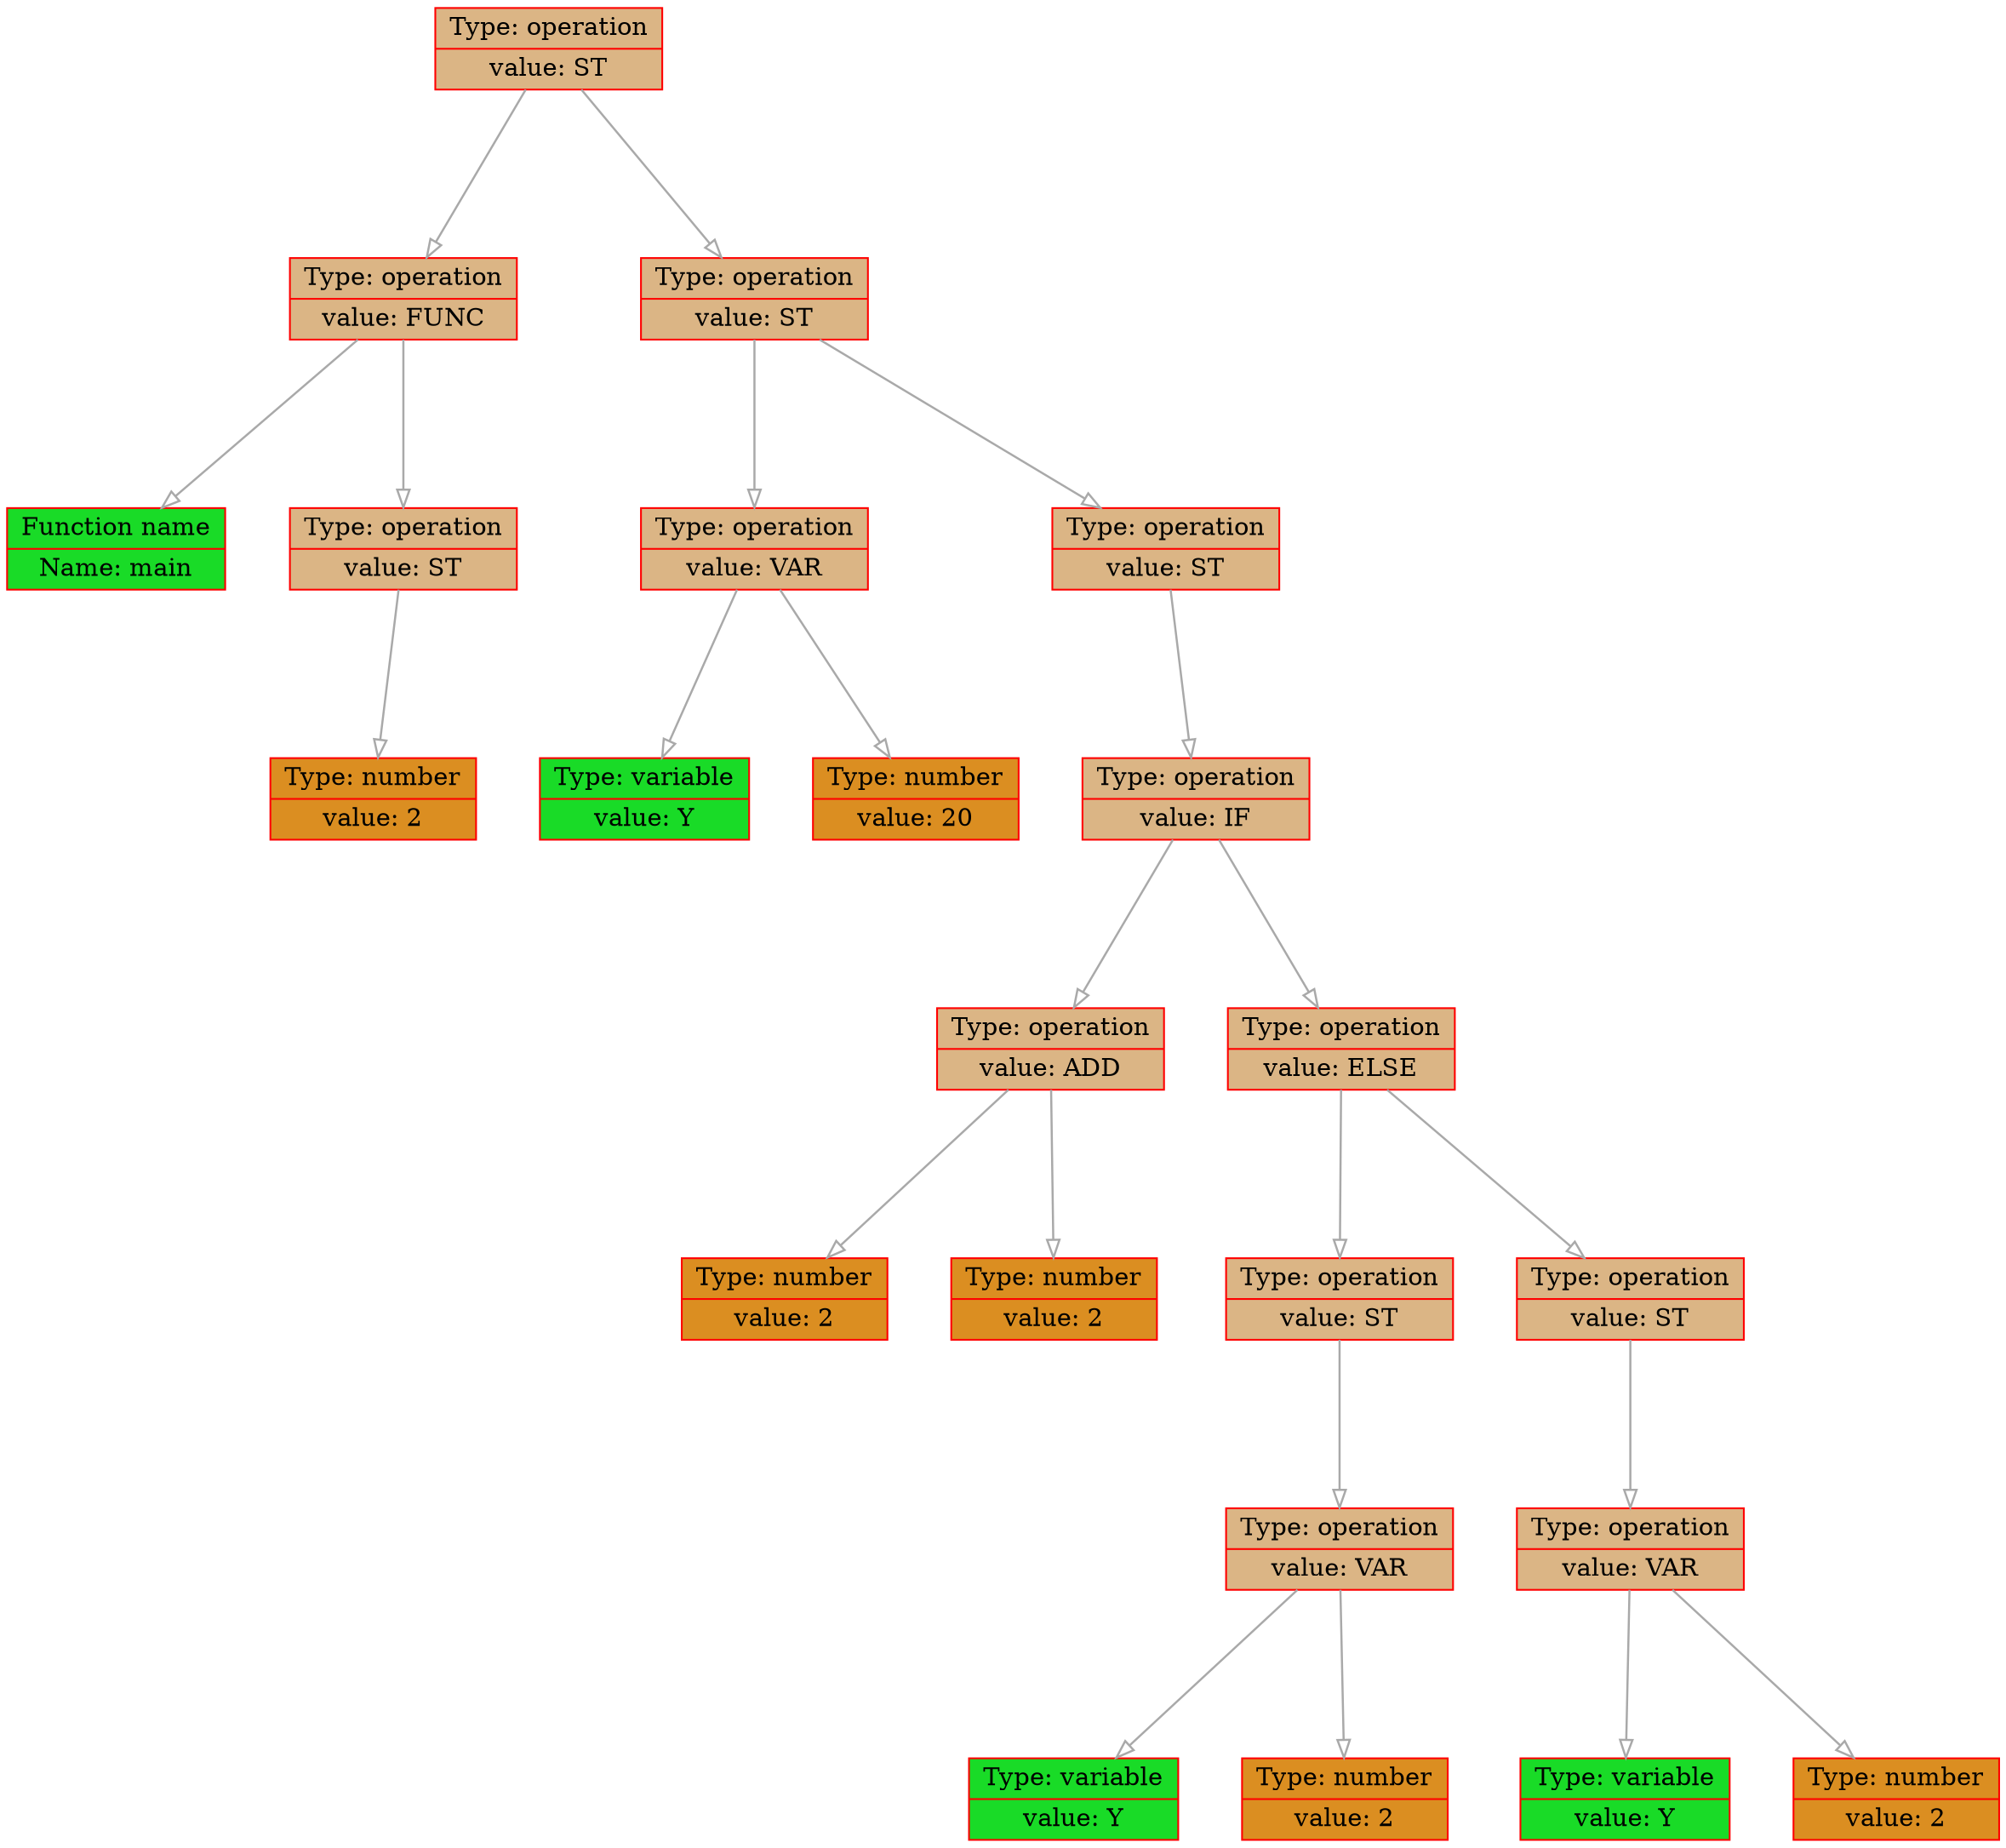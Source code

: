 
    digraph g {
        dpi      = 200;
        fontname = "Comic Sans MS";
        fontsize = 20;
        rankdir   =  TB;
        edge [color = darkgrey, arrowhead = onormal, arrowsize = 1, penwidth = 1.2]
        graph[fillcolor = lightgreen, ranksep = 1.3, nodesep = 0.5,
        style = "rounded, filled",color = green, penwidth = 2]

    Node000001c444516870[shape=record, width=0.2, style="filled", color="red", fillcolor="#DBB585",label=" {Type: operation | value: ST}"] 
 
Node000001c444511ce0[shape=record, width=0.2, style="filled", color="red", fillcolor="#DBB585",label=" {Type: operation | value: FUNC}"] 
 
Node000001c444511c50[shape=record, width=0.2, style="filled", color="red", fillcolor="#19DB27",label=" {Function name |Name: main}"] 
 
Node000001c444511cb0[shape=record, width=0.2, style="filled", color="red", fillcolor="#DBB585",label=" {Type: operation | value: ST}"] 
 
Node000001c444511c80[shape=record, width=0.2, style="filled", color="red", fillcolor="#DB8E21",label=" {Type: number | value: 2}"] 
 
Node000001c4445167e0[shape=record, width=0.2, style="filled", color="red", fillcolor="#DBB585",label=" {Type: operation | value: ST}"] 
 
Node000001c444511d70[shape=record, width=0.2, style="filled", color="red", fillcolor="#DBB585",label=" {Type: operation | value: VAR}"] 
 
Node000001c444511d10[shape=record, width=0.2, style="filled", color="red", fillcolor="#19DB27",label=" {Type: variable | value: Y}"] 
 
Node000001c444511d40[shape=record, width=0.2, style="filled", color="red", fillcolor="#DB8E21",label=" {Type: number | value: 20}"] 
 
Node000001c444516a80[shape=record, width=0.2, style="filled", color="red", fillcolor="#DBB585",label=" {Type: operation | value: ST}"] 
 
Node000001c4445167b0[shape=record, width=0.2, style="filled", color="red", fillcolor="#DBB585",label=" {Type: operation | value: IF}"] 
 
Node000001c4445165e0[shape=record, width=0.2, style="filled", color="red", fillcolor="#DBB585",label=" {Type: operation | value: ADD}"] 
 
Node000001c444516580[shape=record, width=0.2, style="filled", color="red", fillcolor="#DB8E21",label=" {Type: number | value: 2}"] 
 
Node000001c4445165b0[shape=record, width=0.2, style="filled", color="red", fillcolor="#DB8E21",label=" {Type: number | value: 2}"] 
 
Node000001c444516750[shape=record, width=0.2, style="filled", color="red", fillcolor="#DBB585",label=" {Type: operation | value: ELSE}"] 
 
Node000001c4445166a0[shape=record, width=0.2, style="filled", color="red", fillcolor="#DBB585",label=" {Type: operation | value: ST}"] 
 
Node000001c444516670[shape=record, width=0.2, style="filled", color="red", fillcolor="#DBB585",label=" {Type: operation | value: VAR}"] 
 
Node000001c444516610[shape=record, width=0.2, style="filled", color="red", fillcolor="#19DB27",label=" {Type: variable | value: Y}"] 
 
Node000001c444516640[shape=record, width=0.2, style="filled", color="red", fillcolor="#DB8E21",label=" {Type: number | value: 2}"] 
 
Node000001c4445168d0[shape=record, width=0.2, style="filled", color="red", fillcolor="#DBB585",label=" {Type: operation | value: ST}"] 
 
Node000001c444516810[shape=record, width=0.2, style="filled", color="red", fillcolor="#DBB585",label=" {Type: operation | value: VAR}"] 
 
Node000001c4445169c0[shape=record, width=0.2, style="filled", color="red", fillcolor="#19DB27",label=" {Type: variable | value: Y}"] 
 
Node000001c4445169f0[shape=record, width=0.2, style="filled", color="red", fillcolor="#DB8E21",label=" {Type: number | value: 2}"] 
 
Node000001c444516870->Node000001c444511ce0
Node000001c444511ce0->Node000001c444511c50
Node000001c444511ce0->Node000001c444511cb0
Node000001c444511cb0->Node000001c444511c80
Node000001c444516870->Node000001c4445167e0
Node000001c4445167e0->Node000001c444511d70
Node000001c444511d70->Node000001c444511d10
Node000001c444511d70->Node000001c444511d40
Node000001c4445167e0->Node000001c444516a80
Node000001c444516a80->Node000001c4445167b0
Node000001c4445167b0->Node000001c4445165e0
Node000001c4445165e0->Node000001c444516580
Node000001c4445165e0->Node000001c4445165b0
Node000001c4445167b0->Node000001c444516750
Node000001c444516750->Node000001c4445166a0
Node000001c4445166a0->Node000001c444516670
Node000001c444516670->Node000001c444516610
Node000001c444516670->Node000001c444516640
Node000001c444516750->Node000001c4445168d0
Node000001c4445168d0->Node000001c444516810
Node000001c444516810->Node000001c4445169c0
Node000001c444516810->Node000001c4445169f0
}
